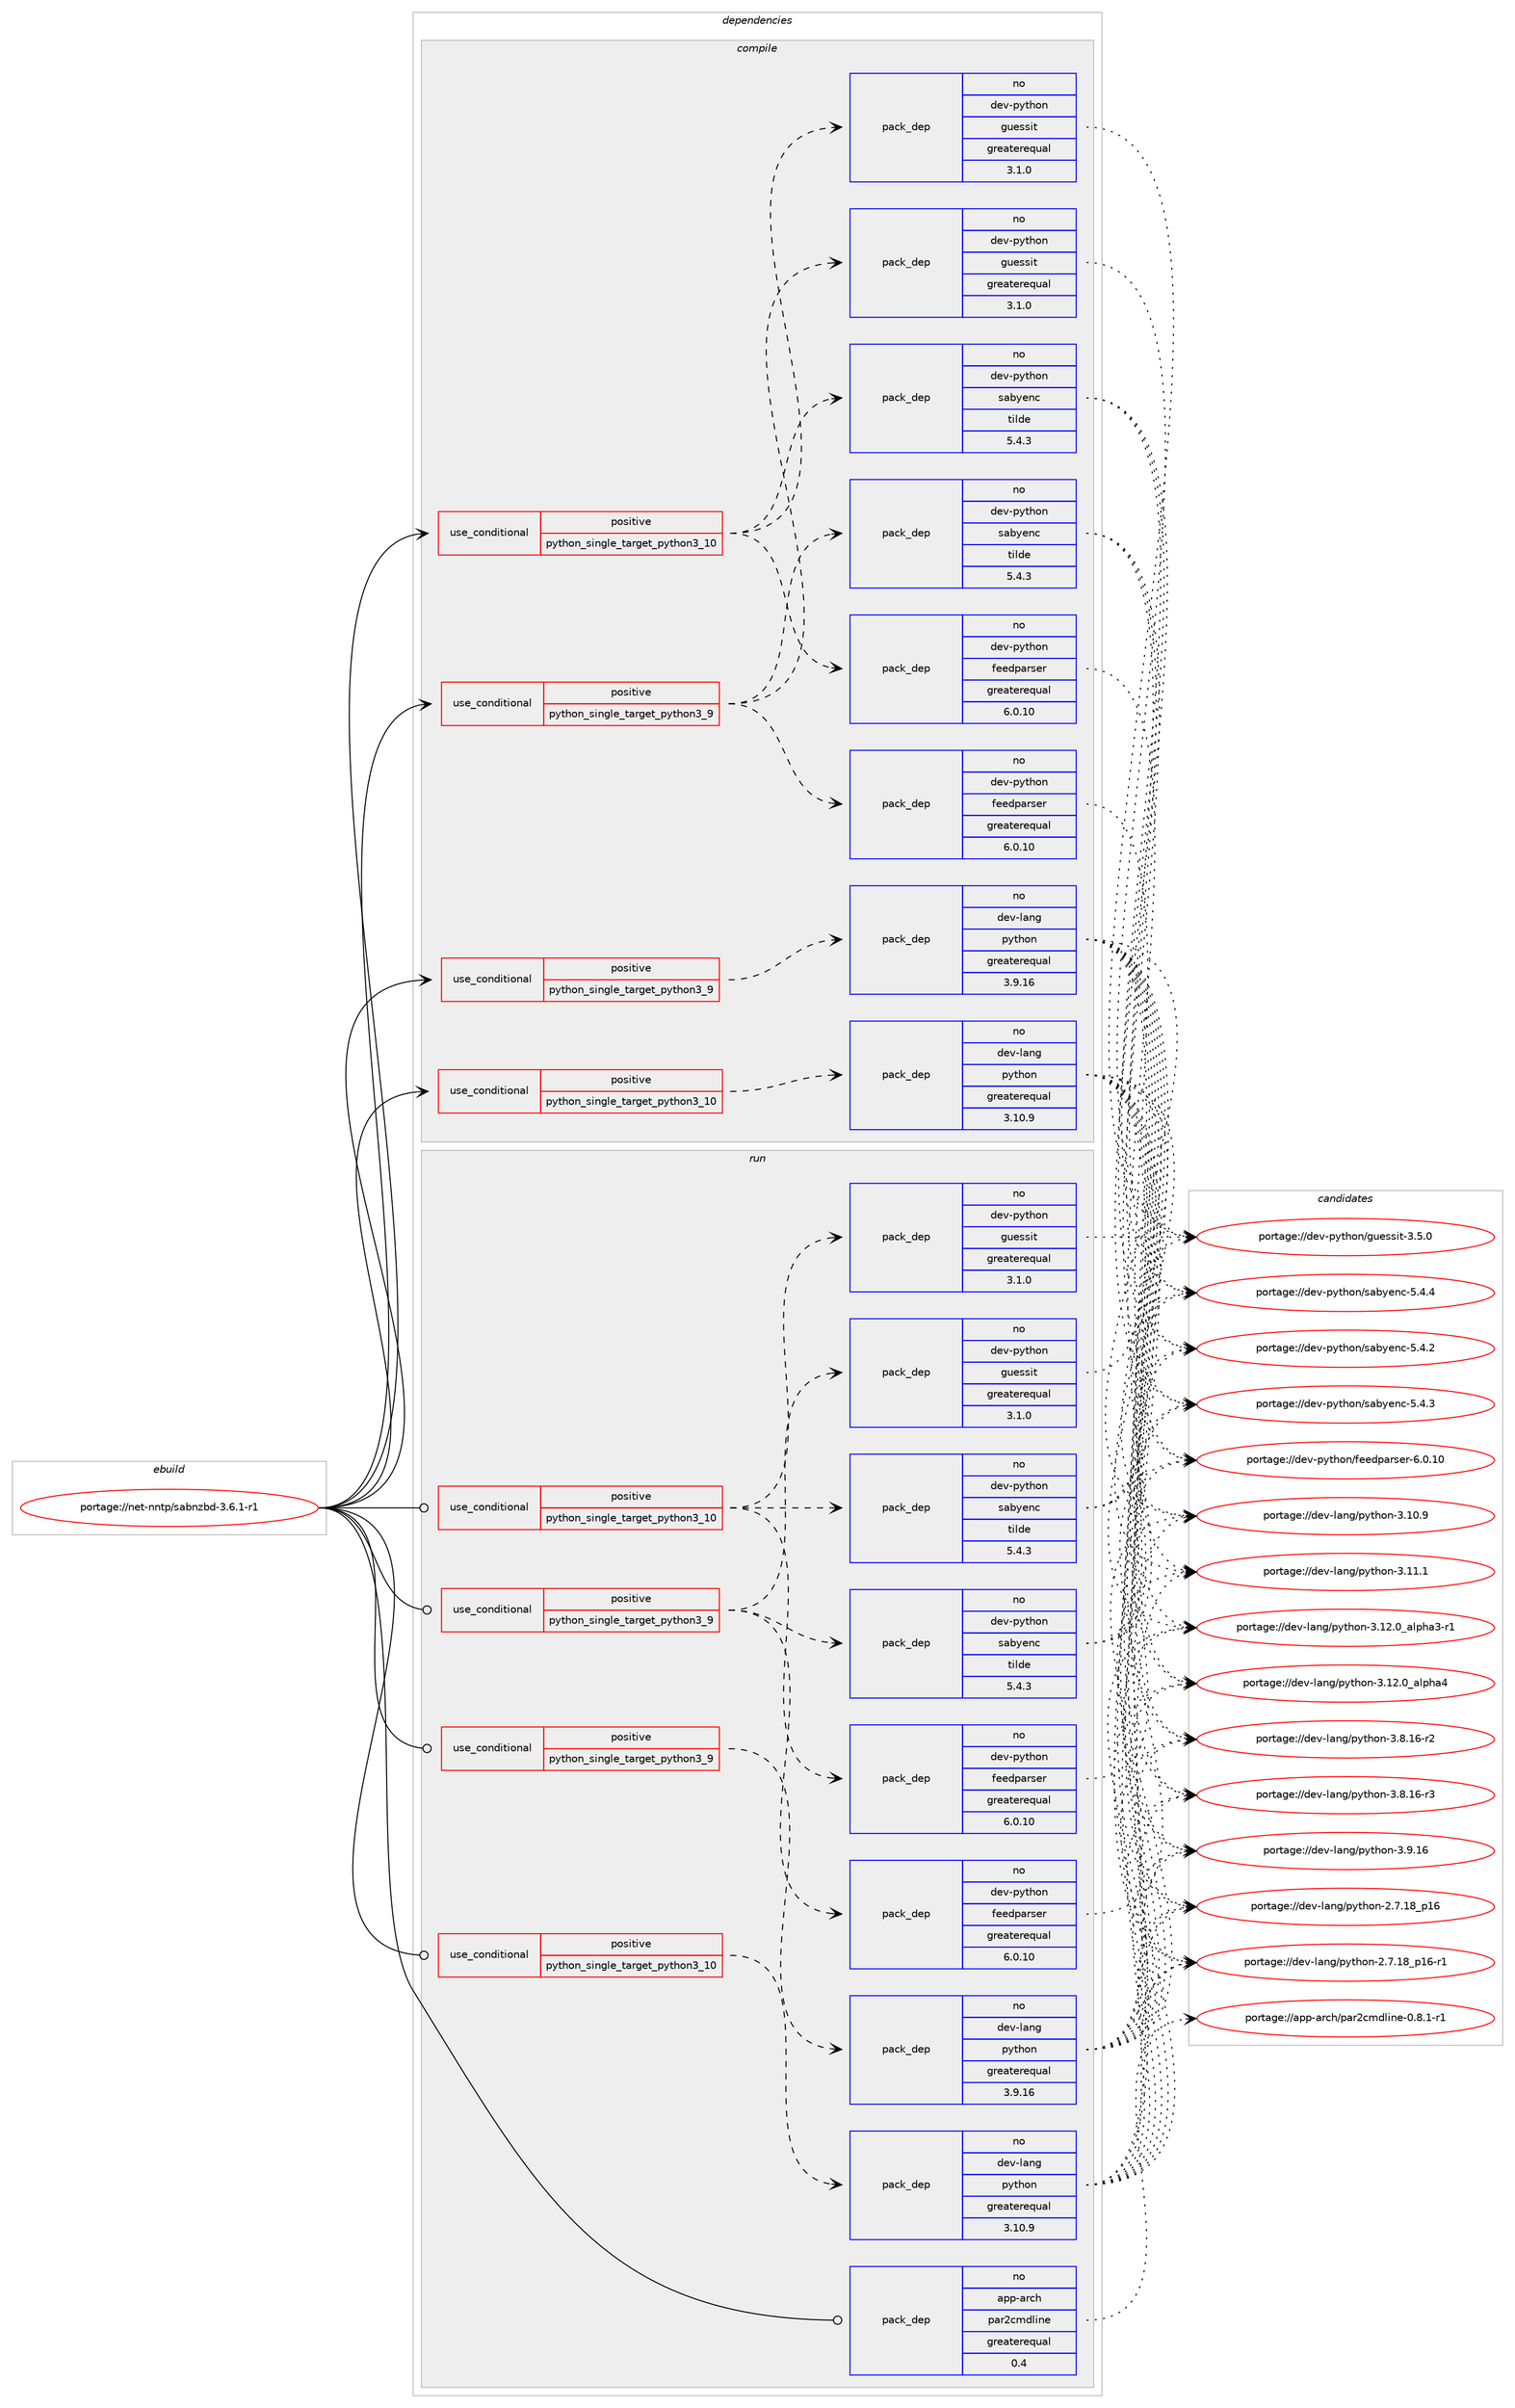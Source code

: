 digraph prolog {

# *************
# Graph options
# *************

newrank=true;
concentrate=true;
compound=true;
graph [rankdir=LR,fontname=Helvetica,fontsize=10,ranksep=1.5];#, ranksep=2.5, nodesep=0.2];
edge  [arrowhead=vee];
node  [fontname=Helvetica,fontsize=10];

# **********
# The ebuild
# **********

subgraph cluster_leftcol {
color=gray;
rank=same;
label=<<i>ebuild</i>>;
id [label="portage://net-nntp/sabnzbd-3.6.1-r1", color=red, width=4, href="../net-nntp/sabnzbd-3.6.1-r1.svg"];
}

# ****************
# The dependencies
# ****************

subgraph cluster_midcol {
color=gray;
label=<<i>dependencies</i>>;
subgraph cluster_compile {
fillcolor="#eeeeee";
style=filled;
label=<<i>compile</i>>;
subgraph cond70 {
dependency155 [label=<<TABLE BORDER="0" CELLBORDER="1" CELLSPACING="0" CELLPADDING="4"><TR><TD ROWSPAN="3" CELLPADDING="10">use_conditional</TD></TR><TR><TD>positive</TD></TR><TR><TD>python_single_target_python3_10</TD></TR></TABLE>>, shape=none, color=red];
subgraph pack84 {
dependency156 [label=<<TABLE BORDER="0" CELLBORDER="1" CELLSPACING="0" CELLPADDING="4" WIDTH="220"><TR><TD ROWSPAN="6" CELLPADDING="30">pack_dep</TD></TR><TR><TD WIDTH="110">no</TD></TR><TR><TD>dev-lang</TD></TR><TR><TD>python</TD></TR><TR><TD>greaterequal</TD></TR><TR><TD>3.10.9</TD></TR></TABLE>>, shape=none, color=blue];
}
dependency155:e -> dependency156:w [weight=20,style="dashed",arrowhead="vee"];
}
id:e -> dependency155:w [weight=20,style="solid",arrowhead="vee"];
subgraph cond71 {
dependency157 [label=<<TABLE BORDER="0" CELLBORDER="1" CELLSPACING="0" CELLPADDING="4"><TR><TD ROWSPAN="3" CELLPADDING="10">use_conditional</TD></TR><TR><TD>positive</TD></TR><TR><TD>python_single_target_python3_10</TD></TR></TABLE>>, shape=none, color=red];
# *** BEGIN UNKNOWN DEPENDENCY TYPE (TODO) ***
# dependency157 -> package_dependency(portage://net-nntp/sabnzbd-3.6.1-r1,install,no,dev-python,chardet,none,[,,],[],[use(enable(python_targets_python3_10),negative)])
# *** END UNKNOWN DEPENDENCY TYPE (TODO) ***

# *** BEGIN UNKNOWN DEPENDENCY TYPE (TODO) ***
# dependency157 -> package_dependency(portage://net-nntp/sabnzbd-3.6.1-r1,install,no,dev-python,cheetah3,none,[,,],[],[use(enable(python_targets_python3_10),negative)])
# *** END UNKNOWN DEPENDENCY TYPE (TODO) ***

# *** BEGIN UNKNOWN DEPENDENCY TYPE (TODO) ***
# dependency157 -> package_dependency(portage://net-nntp/sabnzbd-3.6.1-r1,install,no,dev-python,cherrypy,none,[,,],[],[use(enable(python_targets_python3_10),negative)])
# *** END UNKNOWN DEPENDENCY TYPE (TODO) ***

# *** BEGIN UNKNOWN DEPENDENCY TYPE (TODO) ***
# dependency157 -> package_dependency(portage://net-nntp/sabnzbd-3.6.1-r1,install,no,dev-python,configobj,none,[,,],[],[use(enable(python_targets_python3_10),negative)])
# *** END UNKNOWN DEPENDENCY TYPE (TODO) ***

# *** BEGIN UNKNOWN DEPENDENCY TYPE (TODO) ***
# dependency157 -> package_dependency(portage://net-nntp/sabnzbd-3.6.1-r1,install,no,dev-python,cryptography,none,[,,],[],[use(enable(python_targets_python3_10),negative)])
# *** END UNKNOWN DEPENDENCY TYPE (TODO) ***

subgraph pack85 {
dependency158 [label=<<TABLE BORDER="0" CELLBORDER="1" CELLSPACING="0" CELLPADDING="4" WIDTH="220"><TR><TD ROWSPAN="6" CELLPADDING="30">pack_dep</TD></TR><TR><TD WIDTH="110">no</TD></TR><TR><TD>dev-python</TD></TR><TR><TD>feedparser</TD></TR><TR><TD>greaterequal</TD></TR><TR><TD>6.0.10</TD></TR></TABLE>>, shape=none, color=blue];
}
dependency157:e -> dependency158:w [weight=20,style="dashed",arrowhead="vee"];
subgraph pack86 {
dependency159 [label=<<TABLE BORDER="0" CELLBORDER="1" CELLSPACING="0" CELLPADDING="4" WIDTH="220"><TR><TD ROWSPAN="6" CELLPADDING="30">pack_dep</TD></TR><TR><TD WIDTH="110">no</TD></TR><TR><TD>dev-python</TD></TR><TR><TD>guessit</TD></TR><TR><TD>greaterequal</TD></TR><TR><TD>3.1.0</TD></TR></TABLE>>, shape=none, color=blue];
}
dependency157:e -> dependency159:w [weight=20,style="dashed",arrowhead="vee"];
# *** BEGIN UNKNOWN DEPENDENCY TYPE (TODO) ***
# dependency157 -> package_dependency(portage://net-nntp/sabnzbd-3.6.1-r1,install,no,dev-python,notify2,none,[,,],[],[use(enable(python_targets_python3_10),negative)])
# *** END UNKNOWN DEPENDENCY TYPE (TODO) ***

# *** BEGIN UNKNOWN DEPENDENCY TYPE (TODO) ***
# dependency157 -> package_dependency(portage://net-nntp/sabnzbd-3.6.1-r1,install,no,dev-python,portend,none,[,,],[],[use(enable(python_targets_python3_10),negative)])
# *** END UNKNOWN DEPENDENCY TYPE (TODO) ***

# *** BEGIN UNKNOWN DEPENDENCY TYPE (TODO) ***
# dependency157 -> package_dependency(portage://net-nntp/sabnzbd-3.6.1-r1,install,no,dev-python,puremagic,none,[,,],[],[use(enable(python_targets_python3_10),negative)])
# *** END UNKNOWN DEPENDENCY TYPE (TODO) ***

subgraph pack87 {
dependency160 [label=<<TABLE BORDER="0" CELLBORDER="1" CELLSPACING="0" CELLPADDING="4" WIDTH="220"><TR><TD ROWSPAN="6" CELLPADDING="30">pack_dep</TD></TR><TR><TD WIDTH="110">no</TD></TR><TR><TD>dev-python</TD></TR><TR><TD>sabyenc</TD></TR><TR><TD>tilde</TD></TR><TR><TD>5.4.3</TD></TR></TABLE>>, shape=none, color=blue];
}
dependency157:e -> dependency160:w [weight=20,style="dashed",arrowhead="vee"];
}
id:e -> dependency157:w [weight=20,style="solid",arrowhead="vee"];
subgraph cond72 {
dependency161 [label=<<TABLE BORDER="0" CELLBORDER="1" CELLSPACING="0" CELLPADDING="4"><TR><TD ROWSPAN="3" CELLPADDING="10">use_conditional</TD></TR><TR><TD>positive</TD></TR><TR><TD>python_single_target_python3_9</TD></TR></TABLE>>, shape=none, color=red];
subgraph pack88 {
dependency162 [label=<<TABLE BORDER="0" CELLBORDER="1" CELLSPACING="0" CELLPADDING="4" WIDTH="220"><TR><TD ROWSPAN="6" CELLPADDING="30">pack_dep</TD></TR><TR><TD WIDTH="110">no</TD></TR><TR><TD>dev-lang</TD></TR><TR><TD>python</TD></TR><TR><TD>greaterequal</TD></TR><TR><TD>3.9.16</TD></TR></TABLE>>, shape=none, color=blue];
}
dependency161:e -> dependency162:w [weight=20,style="dashed",arrowhead="vee"];
}
id:e -> dependency161:w [weight=20,style="solid",arrowhead="vee"];
subgraph cond73 {
dependency163 [label=<<TABLE BORDER="0" CELLBORDER="1" CELLSPACING="0" CELLPADDING="4"><TR><TD ROWSPAN="3" CELLPADDING="10">use_conditional</TD></TR><TR><TD>positive</TD></TR><TR><TD>python_single_target_python3_9</TD></TR></TABLE>>, shape=none, color=red];
# *** BEGIN UNKNOWN DEPENDENCY TYPE (TODO) ***
# dependency163 -> package_dependency(portage://net-nntp/sabnzbd-3.6.1-r1,install,no,dev-python,chardet,none,[,,],[],[use(enable(python_targets_python3_9),negative)])
# *** END UNKNOWN DEPENDENCY TYPE (TODO) ***

# *** BEGIN UNKNOWN DEPENDENCY TYPE (TODO) ***
# dependency163 -> package_dependency(portage://net-nntp/sabnzbd-3.6.1-r1,install,no,dev-python,cheetah3,none,[,,],[],[use(enable(python_targets_python3_9),negative)])
# *** END UNKNOWN DEPENDENCY TYPE (TODO) ***

# *** BEGIN UNKNOWN DEPENDENCY TYPE (TODO) ***
# dependency163 -> package_dependency(portage://net-nntp/sabnzbd-3.6.1-r1,install,no,dev-python,cherrypy,none,[,,],[],[use(enable(python_targets_python3_9),negative)])
# *** END UNKNOWN DEPENDENCY TYPE (TODO) ***

# *** BEGIN UNKNOWN DEPENDENCY TYPE (TODO) ***
# dependency163 -> package_dependency(portage://net-nntp/sabnzbd-3.6.1-r1,install,no,dev-python,configobj,none,[,,],[],[use(enable(python_targets_python3_9),negative)])
# *** END UNKNOWN DEPENDENCY TYPE (TODO) ***

# *** BEGIN UNKNOWN DEPENDENCY TYPE (TODO) ***
# dependency163 -> package_dependency(portage://net-nntp/sabnzbd-3.6.1-r1,install,no,dev-python,cryptography,none,[,,],[],[use(enable(python_targets_python3_9),negative)])
# *** END UNKNOWN DEPENDENCY TYPE (TODO) ***

subgraph pack89 {
dependency164 [label=<<TABLE BORDER="0" CELLBORDER="1" CELLSPACING="0" CELLPADDING="4" WIDTH="220"><TR><TD ROWSPAN="6" CELLPADDING="30">pack_dep</TD></TR><TR><TD WIDTH="110">no</TD></TR><TR><TD>dev-python</TD></TR><TR><TD>feedparser</TD></TR><TR><TD>greaterequal</TD></TR><TR><TD>6.0.10</TD></TR></TABLE>>, shape=none, color=blue];
}
dependency163:e -> dependency164:w [weight=20,style="dashed",arrowhead="vee"];
subgraph pack90 {
dependency165 [label=<<TABLE BORDER="0" CELLBORDER="1" CELLSPACING="0" CELLPADDING="4" WIDTH="220"><TR><TD ROWSPAN="6" CELLPADDING="30">pack_dep</TD></TR><TR><TD WIDTH="110">no</TD></TR><TR><TD>dev-python</TD></TR><TR><TD>guessit</TD></TR><TR><TD>greaterequal</TD></TR><TR><TD>3.1.0</TD></TR></TABLE>>, shape=none, color=blue];
}
dependency163:e -> dependency165:w [weight=20,style="dashed",arrowhead="vee"];
# *** BEGIN UNKNOWN DEPENDENCY TYPE (TODO) ***
# dependency163 -> package_dependency(portage://net-nntp/sabnzbd-3.6.1-r1,install,no,dev-python,notify2,none,[,,],[],[use(enable(python_targets_python3_9),negative)])
# *** END UNKNOWN DEPENDENCY TYPE (TODO) ***

# *** BEGIN UNKNOWN DEPENDENCY TYPE (TODO) ***
# dependency163 -> package_dependency(portage://net-nntp/sabnzbd-3.6.1-r1,install,no,dev-python,portend,none,[,,],[],[use(enable(python_targets_python3_9),negative)])
# *** END UNKNOWN DEPENDENCY TYPE (TODO) ***

# *** BEGIN UNKNOWN DEPENDENCY TYPE (TODO) ***
# dependency163 -> package_dependency(portage://net-nntp/sabnzbd-3.6.1-r1,install,no,dev-python,puremagic,none,[,,],[],[use(enable(python_targets_python3_9),negative)])
# *** END UNKNOWN DEPENDENCY TYPE (TODO) ***

subgraph pack91 {
dependency166 [label=<<TABLE BORDER="0" CELLBORDER="1" CELLSPACING="0" CELLPADDING="4" WIDTH="220"><TR><TD ROWSPAN="6" CELLPADDING="30">pack_dep</TD></TR><TR><TD WIDTH="110">no</TD></TR><TR><TD>dev-python</TD></TR><TR><TD>sabyenc</TD></TR><TR><TD>tilde</TD></TR><TR><TD>5.4.3</TD></TR></TABLE>>, shape=none, color=blue];
}
dependency163:e -> dependency166:w [weight=20,style="dashed",arrowhead="vee"];
}
id:e -> dependency163:w [weight=20,style="solid",arrowhead="vee"];
# *** BEGIN UNKNOWN DEPENDENCY TYPE (TODO) ***
# id -> package_dependency(portage://net-nntp/sabnzbd-3.6.1-r1,install,no,acct-group,sabnzbd,none,[,,],[],[])
# *** END UNKNOWN DEPENDENCY TYPE (TODO) ***

# *** BEGIN UNKNOWN DEPENDENCY TYPE (TODO) ***
# id -> package_dependency(portage://net-nntp/sabnzbd-3.6.1-r1,install,no,acct-user,sabnzbd,none,[,,],[],[])
# *** END UNKNOWN DEPENDENCY TYPE (TODO) ***

}
subgraph cluster_compileandrun {
fillcolor="#eeeeee";
style=filled;
label=<<i>compile and run</i>>;
}
subgraph cluster_run {
fillcolor="#eeeeee";
style=filled;
label=<<i>run</i>>;
subgraph cond74 {
dependency167 [label=<<TABLE BORDER="0" CELLBORDER="1" CELLSPACING="0" CELLPADDING="4"><TR><TD ROWSPAN="3" CELLPADDING="10">use_conditional</TD></TR><TR><TD>positive</TD></TR><TR><TD>python_single_target_python3_10</TD></TR></TABLE>>, shape=none, color=red];
subgraph pack92 {
dependency168 [label=<<TABLE BORDER="0" CELLBORDER="1" CELLSPACING="0" CELLPADDING="4" WIDTH="220"><TR><TD ROWSPAN="6" CELLPADDING="30">pack_dep</TD></TR><TR><TD WIDTH="110">no</TD></TR><TR><TD>dev-lang</TD></TR><TR><TD>python</TD></TR><TR><TD>greaterequal</TD></TR><TR><TD>3.10.9</TD></TR></TABLE>>, shape=none, color=blue];
}
dependency167:e -> dependency168:w [weight=20,style="dashed",arrowhead="vee"];
}
id:e -> dependency167:w [weight=20,style="solid",arrowhead="odot"];
subgraph cond75 {
dependency169 [label=<<TABLE BORDER="0" CELLBORDER="1" CELLSPACING="0" CELLPADDING="4"><TR><TD ROWSPAN="3" CELLPADDING="10">use_conditional</TD></TR><TR><TD>positive</TD></TR><TR><TD>python_single_target_python3_10</TD></TR></TABLE>>, shape=none, color=red];
# *** BEGIN UNKNOWN DEPENDENCY TYPE (TODO) ***
# dependency169 -> package_dependency(portage://net-nntp/sabnzbd-3.6.1-r1,run,no,dev-python,chardet,none,[,,],[],[use(enable(python_targets_python3_10),negative)])
# *** END UNKNOWN DEPENDENCY TYPE (TODO) ***

# *** BEGIN UNKNOWN DEPENDENCY TYPE (TODO) ***
# dependency169 -> package_dependency(portage://net-nntp/sabnzbd-3.6.1-r1,run,no,dev-python,cheetah3,none,[,,],[],[use(enable(python_targets_python3_10),negative)])
# *** END UNKNOWN DEPENDENCY TYPE (TODO) ***

# *** BEGIN UNKNOWN DEPENDENCY TYPE (TODO) ***
# dependency169 -> package_dependency(portage://net-nntp/sabnzbd-3.6.1-r1,run,no,dev-python,cherrypy,none,[,,],[],[use(enable(python_targets_python3_10),negative)])
# *** END UNKNOWN DEPENDENCY TYPE (TODO) ***

# *** BEGIN UNKNOWN DEPENDENCY TYPE (TODO) ***
# dependency169 -> package_dependency(portage://net-nntp/sabnzbd-3.6.1-r1,run,no,dev-python,configobj,none,[,,],[],[use(enable(python_targets_python3_10),negative)])
# *** END UNKNOWN DEPENDENCY TYPE (TODO) ***

# *** BEGIN UNKNOWN DEPENDENCY TYPE (TODO) ***
# dependency169 -> package_dependency(portage://net-nntp/sabnzbd-3.6.1-r1,run,no,dev-python,cryptography,none,[,,],[],[use(enable(python_targets_python3_10),negative)])
# *** END UNKNOWN DEPENDENCY TYPE (TODO) ***

subgraph pack93 {
dependency170 [label=<<TABLE BORDER="0" CELLBORDER="1" CELLSPACING="0" CELLPADDING="4" WIDTH="220"><TR><TD ROWSPAN="6" CELLPADDING="30">pack_dep</TD></TR><TR><TD WIDTH="110">no</TD></TR><TR><TD>dev-python</TD></TR><TR><TD>feedparser</TD></TR><TR><TD>greaterequal</TD></TR><TR><TD>6.0.10</TD></TR></TABLE>>, shape=none, color=blue];
}
dependency169:e -> dependency170:w [weight=20,style="dashed",arrowhead="vee"];
subgraph pack94 {
dependency171 [label=<<TABLE BORDER="0" CELLBORDER="1" CELLSPACING="0" CELLPADDING="4" WIDTH="220"><TR><TD ROWSPAN="6" CELLPADDING="30">pack_dep</TD></TR><TR><TD WIDTH="110">no</TD></TR><TR><TD>dev-python</TD></TR><TR><TD>guessit</TD></TR><TR><TD>greaterequal</TD></TR><TR><TD>3.1.0</TD></TR></TABLE>>, shape=none, color=blue];
}
dependency169:e -> dependency171:w [weight=20,style="dashed",arrowhead="vee"];
# *** BEGIN UNKNOWN DEPENDENCY TYPE (TODO) ***
# dependency169 -> package_dependency(portage://net-nntp/sabnzbd-3.6.1-r1,run,no,dev-python,notify2,none,[,,],[],[use(enable(python_targets_python3_10),negative)])
# *** END UNKNOWN DEPENDENCY TYPE (TODO) ***

# *** BEGIN UNKNOWN DEPENDENCY TYPE (TODO) ***
# dependency169 -> package_dependency(portage://net-nntp/sabnzbd-3.6.1-r1,run,no,dev-python,portend,none,[,,],[],[use(enable(python_targets_python3_10),negative)])
# *** END UNKNOWN DEPENDENCY TYPE (TODO) ***

# *** BEGIN UNKNOWN DEPENDENCY TYPE (TODO) ***
# dependency169 -> package_dependency(portage://net-nntp/sabnzbd-3.6.1-r1,run,no,dev-python,puremagic,none,[,,],[],[use(enable(python_targets_python3_10),negative)])
# *** END UNKNOWN DEPENDENCY TYPE (TODO) ***

subgraph pack95 {
dependency172 [label=<<TABLE BORDER="0" CELLBORDER="1" CELLSPACING="0" CELLPADDING="4" WIDTH="220"><TR><TD ROWSPAN="6" CELLPADDING="30">pack_dep</TD></TR><TR><TD WIDTH="110">no</TD></TR><TR><TD>dev-python</TD></TR><TR><TD>sabyenc</TD></TR><TR><TD>tilde</TD></TR><TR><TD>5.4.3</TD></TR></TABLE>>, shape=none, color=blue];
}
dependency169:e -> dependency172:w [weight=20,style="dashed",arrowhead="vee"];
}
id:e -> dependency169:w [weight=20,style="solid",arrowhead="odot"];
subgraph cond76 {
dependency173 [label=<<TABLE BORDER="0" CELLBORDER="1" CELLSPACING="0" CELLPADDING="4"><TR><TD ROWSPAN="3" CELLPADDING="10">use_conditional</TD></TR><TR><TD>positive</TD></TR><TR><TD>python_single_target_python3_9</TD></TR></TABLE>>, shape=none, color=red];
subgraph pack96 {
dependency174 [label=<<TABLE BORDER="0" CELLBORDER="1" CELLSPACING="0" CELLPADDING="4" WIDTH="220"><TR><TD ROWSPAN="6" CELLPADDING="30">pack_dep</TD></TR><TR><TD WIDTH="110">no</TD></TR><TR><TD>dev-lang</TD></TR><TR><TD>python</TD></TR><TR><TD>greaterequal</TD></TR><TR><TD>3.9.16</TD></TR></TABLE>>, shape=none, color=blue];
}
dependency173:e -> dependency174:w [weight=20,style="dashed",arrowhead="vee"];
}
id:e -> dependency173:w [weight=20,style="solid",arrowhead="odot"];
subgraph cond77 {
dependency175 [label=<<TABLE BORDER="0" CELLBORDER="1" CELLSPACING="0" CELLPADDING="4"><TR><TD ROWSPAN="3" CELLPADDING="10">use_conditional</TD></TR><TR><TD>positive</TD></TR><TR><TD>python_single_target_python3_9</TD></TR></TABLE>>, shape=none, color=red];
# *** BEGIN UNKNOWN DEPENDENCY TYPE (TODO) ***
# dependency175 -> package_dependency(portage://net-nntp/sabnzbd-3.6.1-r1,run,no,dev-python,chardet,none,[,,],[],[use(enable(python_targets_python3_9),negative)])
# *** END UNKNOWN DEPENDENCY TYPE (TODO) ***

# *** BEGIN UNKNOWN DEPENDENCY TYPE (TODO) ***
# dependency175 -> package_dependency(portage://net-nntp/sabnzbd-3.6.1-r1,run,no,dev-python,cheetah3,none,[,,],[],[use(enable(python_targets_python3_9),negative)])
# *** END UNKNOWN DEPENDENCY TYPE (TODO) ***

# *** BEGIN UNKNOWN DEPENDENCY TYPE (TODO) ***
# dependency175 -> package_dependency(portage://net-nntp/sabnzbd-3.6.1-r1,run,no,dev-python,cherrypy,none,[,,],[],[use(enable(python_targets_python3_9),negative)])
# *** END UNKNOWN DEPENDENCY TYPE (TODO) ***

# *** BEGIN UNKNOWN DEPENDENCY TYPE (TODO) ***
# dependency175 -> package_dependency(portage://net-nntp/sabnzbd-3.6.1-r1,run,no,dev-python,configobj,none,[,,],[],[use(enable(python_targets_python3_9),negative)])
# *** END UNKNOWN DEPENDENCY TYPE (TODO) ***

# *** BEGIN UNKNOWN DEPENDENCY TYPE (TODO) ***
# dependency175 -> package_dependency(portage://net-nntp/sabnzbd-3.6.1-r1,run,no,dev-python,cryptography,none,[,,],[],[use(enable(python_targets_python3_9),negative)])
# *** END UNKNOWN DEPENDENCY TYPE (TODO) ***

subgraph pack97 {
dependency176 [label=<<TABLE BORDER="0" CELLBORDER="1" CELLSPACING="0" CELLPADDING="4" WIDTH="220"><TR><TD ROWSPAN="6" CELLPADDING="30">pack_dep</TD></TR><TR><TD WIDTH="110">no</TD></TR><TR><TD>dev-python</TD></TR><TR><TD>feedparser</TD></TR><TR><TD>greaterequal</TD></TR><TR><TD>6.0.10</TD></TR></TABLE>>, shape=none, color=blue];
}
dependency175:e -> dependency176:w [weight=20,style="dashed",arrowhead="vee"];
subgraph pack98 {
dependency177 [label=<<TABLE BORDER="0" CELLBORDER="1" CELLSPACING="0" CELLPADDING="4" WIDTH="220"><TR><TD ROWSPAN="6" CELLPADDING="30">pack_dep</TD></TR><TR><TD WIDTH="110">no</TD></TR><TR><TD>dev-python</TD></TR><TR><TD>guessit</TD></TR><TR><TD>greaterequal</TD></TR><TR><TD>3.1.0</TD></TR></TABLE>>, shape=none, color=blue];
}
dependency175:e -> dependency177:w [weight=20,style="dashed",arrowhead="vee"];
# *** BEGIN UNKNOWN DEPENDENCY TYPE (TODO) ***
# dependency175 -> package_dependency(portage://net-nntp/sabnzbd-3.6.1-r1,run,no,dev-python,notify2,none,[,,],[],[use(enable(python_targets_python3_9),negative)])
# *** END UNKNOWN DEPENDENCY TYPE (TODO) ***

# *** BEGIN UNKNOWN DEPENDENCY TYPE (TODO) ***
# dependency175 -> package_dependency(portage://net-nntp/sabnzbd-3.6.1-r1,run,no,dev-python,portend,none,[,,],[],[use(enable(python_targets_python3_9),negative)])
# *** END UNKNOWN DEPENDENCY TYPE (TODO) ***

# *** BEGIN UNKNOWN DEPENDENCY TYPE (TODO) ***
# dependency175 -> package_dependency(portage://net-nntp/sabnzbd-3.6.1-r1,run,no,dev-python,puremagic,none,[,,],[],[use(enable(python_targets_python3_9),negative)])
# *** END UNKNOWN DEPENDENCY TYPE (TODO) ***

subgraph pack99 {
dependency178 [label=<<TABLE BORDER="0" CELLBORDER="1" CELLSPACING="0" CELLPADDING="4" WIDTH="220"><TR><TD ROWSPAN="6" CELLPADDING="30">pack_dep</TD></TR><TR><TD WIDTH="110">no</TD></TR><TR><TD>dev-python</TD></TR><TR><TD>sabyenc</TD></TR><TR><TD>tilde</TD></TR><TR><TD>5.4.3</TD></TR></TABLE>>, shape=none, color=blue];
}
dependency175:e -> dependency178:w [weight=20,style="dashed",arrowhead="vee"];
}
id:e -> dependency175:w [weight=20,style="solid",arrowhead="odot"];
# *** BEGIN UNKNOWN DEPENDENCY TYPE (TODO) ***
# id -> package_dependency(portage://net-nntp/sabnzbd-3.6.1-r1,run,no,acct-group,sabnzbd,none,[,,],[],[])
# *** END UNKNOWN DEPENDENCY TYPE (TODO) ***

# *** BEGIN UNKNOWN DEPENDENCY TYPE (TODO) ***
# id -> package_dependency(portage://net-nntp/sabnzbd-3.6.1-r1,run,no,acct-user,sabnzbd,none,[,,],[],[])
# *** END UNKNOWN DEPENDENCY TYPE (TODO) ***

subgraph pack100 {
dependency179 [label=<<TABLE BORDER="0" CELLBORDER="1" CELLSPACING="0" CELLPADDING="4" WIDTH="220"><TR><TD ROWSPAN="6" CELLPADDING="30">pack_dep</TD></TR><TR><TD WIDTH="110">no</TD></TR><TR><TD>app-arch</TD></TR><TR><TD>par2cmdline</TD></TR><TR><TD>greaterequal</TD></TR><TR><TD>0.4</TD></TR></TABLE>>, shape=none, color=blue];
}
id:e -> dependency179:w [weight=20,style="solid",arrowhead="odot"];
# *** BEGIN UNKNOWN DEPENDENCY TYPE (TODO) ***
# id -> package_dependency(portage://net-nntp/sabnzbd-3.6.1-r1,run,no,net-misc,wget,none,[,,],[],[])
# *** END UNKNOWN DEPENDENCY TYPE (TODO) ***

}
}

# **************
# The candidates
# **************

subgraph cluster_choices {
rank=same;
color=gray;
label=<<i>candidates</i>>;

subgraph choice84 {
color=black;
nodesep=1;
choice10010111845108971101034711212111610411111045504655464956951124954 [label="portage://dev-lang/python-2.7.18_p16", color=red, width=4,href="../dev-lang/python-2.7.18_p16.svg"];
choice100101118451089711010347112121116104111110455046554649569511249544511449 [label="portage://dev-lang/python-2.7.18_p16-r1", color=red, width=4,href="../dev-lang/python-2.7.18_p16-r1.svg"];
choice10010111845108971101034711212111610411111045514649484657 [label="portage://dev-lang/python-3.10.9", color=red, width=4,href="../dev-lang/python-3.10.9.svg"];
choice10010111845108971101034711212111610411111045514649494649 [label="portage://dev-lang/python-3.11.1", color=red, width=4,href="../dev-lang/python-3.11.1.svg"];
choice10010111845108971101034711212111610411111045514649504648959710811210497514511449 [label="portage://dev-lang/python-3.12.0_alpha3-r1", color=red, width=4,href="../dev-lang/python-3.12.0_alpha3-r1.svg"];
choice1001011184510897110103471121211161041111104551464950464895971081121049752 [label="portage://dev-lang/python-3.12.0_alpha4", color=red, width=4,href="../dev-lang/python-3.12.0_alpha4.svg"];
choice100101118451089711010347112121116104111110455146564649544511450 [label="portage://dev-lang/python-3.8.16-r2", color=red, width=4,href="../dev-lang/python-3.8.16-r2.svg"];
choice100101118451089711010347112121116104111110455146564649544511451 [label="portage://dev-lang/python-3.8.16-r3", color=red, width=4,href="../dev-lang/python-3.8.16-r3.svg"];
choice10010111845108971101034711212111610411111045514657464954 [label="portage://dev-lang/python-3.9.16", color=red, width=4,href="../dev-lang/python-3.9.16.svg"];
dependency156:e -> choice10010111845108971101034711212111610411111045504655464956951124954:w [style=dotted,weight="100"];
dependency156:e -> choice100101118451089711010347112121116104111110455046554649569511249544511449:w [style=dotted,weight="100"];
dependency156:e -> choice10010111845108971101034711212111610411111045514649484657:w [style=dotted,weight="100"];
dependency156:e -> choice10010111845108971101034711212111610411111045514649494649:w [style=dotted,weight="100"];
dependency156:e -> choice10010111845108971101034711212111610411111045514649504648959710811210497514511449:w [style=dotted,weight="100"];
dependency156:e -> choice1001011184510897110103471121211161041111104551464950464895971081121049752:w [style=dotted,weight="100"];
dependency156:e -> choice100101118451089711010347112121116104111110455146564649544511450:w [style=dotted,weight="100"];
dependency156:e -> choice100101118451089711010347112121116104111110455146564649544511451:w [style=dotted,weight="100"];
dependency156:e -> choice10010111845108971101034711212111610411111045514657464954:w [style=dotted,weight="100"];
}
subgraph choice85 {
color=black;
nodesep=1;
choice10010111845112121116104111110471021011011001129711411510111445544648464948 [label="portage://dev-python/feedparser-6.0.10", color=red, width=4,href="../dev-python/feedparser-6.0.10.svg"];
dependency158:e -> choice10010111845112121116104111110471021011011001129711411510111445544648464948:w [style=dotted,weight="100"];
}
subgraph choice86 {
color=black;
nodesep=1;
choice1001011184511212111610411111047103117101115115105116455146534648 [label="portage://dev-python/guessit-3.5.0", color=red, width=4,href="../dev-python/guessit-3.5.0.svg"];
dependency159:e -> choice1001011184511212111610411111047103117101115115105116455146534648:w [style=dotted,weight="100"];
}
subgraph choice87 {
color=black;
nodesep=1;
choice1001011184511212111610411111047115979812110111099455346524650 [label="portage://dev-python/sabyenc-5.4.2", color=red, width=4,href="../dev-python/sabyenc-5.4.2.svg"];
choice1001011184511212111610411111047115979812110111099455346524651 [label="portage://dev-python/sabyenc-5.4.3", color=red, width=4,href="../dev-python/sabyenc-5.4.3.svg"];
choice1001011184511212111610411111047115979812110111099455346524652 [label="portage://dev-python/sabyenc-5.4.4", color=red, width=4,href="../dev-python/sabyenc-5.4.4.svg"];
dependency160:e -> choice1001011184511212111610411111047115979812110111099455346524650:w [style=dotted,weight="100"];
dependency160:e -> choice1001011184511212111610411111047115979812110111099455346524651:w [style=dotted,weight="100"];
dependency160:e -> choice1001011184511212111610411111047115979812110111099455346524652:w [style=dotted,weight="100"];
}
subgraph choice88 {
color=black;
nodesep=1;
choice10010111845108971101034711212111610411111045504655464956951124954 [label="portage://dev-lang/python-2.7.18_p16", color=red, width=4,href="../dev-lang/python-2.7.18_p16.svg"];
choice100101118451089711010347112121116104111110455046554649569511249544511449 [label="portage://dev-lang/python-2.7.18_p16-r1", color=red, width=4,href="../dev-lang/python-2.7.18_p16-r1.svg"];
choice10010111845108971101034711212111610411111045514649484657 [label="portage://dev-lang/python-3.10.9", color=red, width=4,href="../dev-lang/python-3.10.9.svg"];
choice10010111845108971101034711212111610411111045514649494649 [label="portage://dev-lang/python-3.11.1", color=red, width=4,href="../dev-lang/python-3.11.1.svg"];
choice10010111845108971101034711212111610411111045514649504648959710811210497514511449 [label="portage://dev-lang/python-3.12.0_alpha3-r1", color=red, width=4,href="../dev-lang/python-3.12.0_alpha3-r1.svg"];
choice1001011184510897110103471121211161041111104551464950464895971081121049752 [label="portage://dev-lang/python-3.12.0_alpha4", color=red, width=4,href="../dev-lang/python-3.12.0_alpha4.svg"];
choice100101118451089711010347112121116104111110455146564649544511450 [label="portage://dev-lang/python-3.8.16-r2", color=red, width=4,href="../dev-lang/python-3.8.16-r2.svg"];
choice100101118451089711010347112121116104111110455146564649544511451 [label="portage://dev-lang/python-3.8.16-r3", color=red, width=4,href="../dev-lang/python-3.8.16-r3.svg"];
choice10010111845108971101034711212111610411111045514657464954 [label="portage://dev-lang/python-3.9.16", color=red, width=4,href="../dev-lang/python-3.9.16.svg"];
dependency162:e -> choice10010111845108971101034711212111610411111045504655464956951124954:w [style=dotted,weight="100"];
dependency162:e -> choice100101118451089711010347112121116104111110455046554649569511249544511449:w [style=dotted,weight="100"];
dependency162:e -> choice10010111845108971101034711212111610411111045514649484657:w [style=dotted,weight="100"];
dependency162:e -> choice10010111845108971101034711212111610411111045514649494649:w [style=dotted,weight="100"];
dependency162:e -> choice10010111845108971101034711212111610411111045514649504648959710811210497514511449:w [style=dotted,weight="100"];
dependency162:e -> choice1001011184510897110103471121211161041111104551464950464895971081121049752:w [style=dotted,weight="100"];
dependency162:e -> choice100101118451089711010347112121116104111110455146564649544511450:w [style=dotted,weight="100"];
dependency162:e -> choice100101118451089711010347112121116104111110455146564649544511451:w [style=dotted,weight="100"];
dependency162:e -> choice10010111845108971101034711212111610411111045514657464954:w [style=dotted,weight="100"];
}
subgraph choice89 {
color=black;
nodesep=1;
choice10010111845112121116104111110471021011011001129711411510111445544648464948 [label="portage://dev-python/feedparser-6.0.10", color=red, width=4,href="../dev-python/feedparser-6.0.10.svg"];
dependency164:e -> choice10010111845112121116104111110471021011011001129711411510111445544648464948:w [style=dotted,weight="100"];
}
subgraph choice90 {
color=black;
nodesep=1;
choice1001011184511212111610411111047103117101115115105116455146534648 [label="portage://dev-python/guessit-3.5.0", color=red, width=4,href="../dev-python/guessit-3.5.0.svg"];
dependency165:e -> choice1001011184511212111610411111047103117101115115105116455146534648:w [style=dotted,weight="100"];
}
subgraph choice91 {
color=black;
nodesep=1;
choice1001011184511212111610411111047115979812110111099455346524650 [label="portage://dev-python/sabyenc-5.4.2", color=red, width=4,href="../dev-python/sabyenc-5.4.2.svg"];
choice1001011184511212111610411111047115979812110111099455346524651 [label="portage://dev-python/sabyenc-5.4.3", color=red, width=4,href="../dev-python/sabyenc-5.4.3.svg"];
choice1001011184511212111610411111047115979812110111099455346524652 [label="portage://dev-python/sabyenc-5.4.4", color=red, width=4,href="../dev-python/sabyenc-5.4.4.svg"];
dependency166:e -> choice1001011184511212111610411111047115979812110111099455346524650:w [style=dotted,weight="100"];
dependency166:e -> choice1001011184511212111610411111047115979812110111099455346524651:w [style=dotted,weight="100"];
dependency166:e -> choice1001011184511212111610411111047115979812110111099455346524652:w [style=dotted,weight="100"];
}
subgraph choice92 {
color=black;
nodesep=1;
choice10010111845108971101034711212111610411111045504655464956951124954 [label="portage://dev-lang/python-2.7.18_p16", color=red, width=4,href="../dev-lang/python-2.7.18_p16.svg"];
choice100101118451089711010347112121116104111110455046554649569511249544511449 [label="portage://dev-lang/python-2.7.18_p16-r1", color=red, width=4,href="../dev-lang/python-2.7.18_p16-r1.svg"];
choice10010111845108971101034711212111610411111045514649484657 [label="portage://dev-lang/python-3.10.9", color=red, width=4,href="../dev-lang/python-3.10.9.svg"];
choice10010111845108971101034711212111610411111045514649494649 [label="portage://dev-lang/python-3.11.1", color=red, width=4,href="../dev-lang/python-3.11.1.svg"];
choice10010111845108971101034711212111610411111045514649504648959710811210497514511449 [label="portage://dev-lang/python-3.12.0_alpha3-r1", color=red, width=4,href="../dev-lang/python-3.12.0_alpha3-r1.svg"];
choice1001011184510897110103471121211161041111104551464950464895971081121049752 [label="portage://dev-lang/python-3.12.0_alpha4", color=red, width=4,href="../dev-lang/python-3.12.0_alpha4.svg"];
choice100101118451089711010347112121116104111110455146564649544511450 [label="portage://dev-lang/python-3.8.16-r2", color=red, width=4,href="../dev-lang/python-3.8.16-r2.svg"];
choice100101118451089711010347112121116104111110455146564649544511451 [label="portage://dev-lang/python-3.8.16-r3", color=red, width=4,href="../dev-lang/python-3.8.16-r3.svg"];
choice10010111845108971101034711212111610411111045514657464954 [label="portage://dev-lang/python-3.9.16", color=red, width=4,href="../dev-lang/python-3.9.16.svg"];
dependency168:e -> choice10010111845108971101034711212111610411111045504655464956951124954:w [style=dotted,weight="100"];
dependency168:e -> choice100101118451089711010347112121116104111110455046554649569511249544511449:w [style=dotted,weight="100"];
dependency168:e -> choice10010111845108971101034711212111610411111045514649484657:w [style=dotted,weight="100"];
dependency168:e -> choice10010111845108971101034711212111610411111045514649494649:w [style=dotted,weight="100"];
dependency168:e -> choice10010111845108971101034711212111610411111045514649504648959710811210497514511449:w [style=dotted,weight="100"];
dependency168:e -> choice1001011184510897110103471121211161041111104551464950464895971081121049752:w [style=dotted,weight="100"];
dependency168:e -> choice100101118451089711010347112121116104111110455146564649544511450:w [style=dotted,weight="100"];
dependency168:e -> choice100101118451089711010347112121116104111110455146564649544511451:w [style=dotted,weight="100"];
dependency168:e -> choice10010111845108971101034711212111610411111045514657464954:w [style=dotted,weight="100"];
}
subgraph choice93 {
color=black;
nodesep=1;
choice10010111845112121116104111110471021011011001129711411510111445544648464948 [label="portage://dev-python/feedparser-6.0.10", color=red, width=4,href="../dev-python/feedparser-6.0.10.svg"];
dependency170:e -> choice10010111845112121116104111110471021011011001129711411510111445544648464948:w [style=dotted,weight="100"];
}
subgraph choice94 {
color=black;
nodesep=1;
choice1001011184511212111610411111047103117101115115105116455146534648 [label="portage://dev-python/guessit-3.5.0", color=red, width=4,href="../dev-python/guessit-3.5.0.svg"];
dependency171:e -> choice1001011184511212111610411111047103117101115115105116455146534648:w [style=dotted,weight="100"];
}
subgraph choice95 {
color=black;
nodesep=1;
choice1001011184511212111610411111047115979812110111099455346524650 [label="portage://dev-python/sabyenc-5.4.2", color=red, width=4,href="../dev-python/sabyenc-5.4.2.svg"];
choice1001011184511212111610411111047115979812110111099455346524651 [label="portage://dev-python/sabyenc-5.4.3", color=red, width=4,href="../dev-python/sabyenc-5.4.3.svg"];
choice1001011184511212111610411111047115979812110111099455346524652 [label="portage://dev-python/sabyenc-5.4.4", color=red, width=4,href="../dev-python/sabyenc-5.4.4.svg"];
dependency172:e -> choice1001011184511212111610411111047115979812110111099455346524650:w [style=dotted,weight="100"];
dependency172:e -> choice1001011184511212111610411111047115979812110111099455346524651:w [style=dotted,weight="100"];
dependency172:e -> choice1001011184511212111610411111047115979812110111099455346524652:w [style=dotted,weight="100"];
}
subgraph choice96 {
color=black;
nodesep=1;
choice10010111845108971101034711212111610411111045504655464956951124954 [label="portage://dev-lang/python-2.7.18_p16", color=red, width=4,href="../dev-lang/python-2.7.18_p16.svg"];
choice100101118451089711010347112121116104111110455046554649569511249544511449 [label="portage://dev-lang/python-2.7.18_p16-r1", color=red, width=4,href="../dev-lang/python-2.7.18_p16-r1.svg"];
choice10010111845108971101034711212111610411111045514649484657 [label="portage://dev-lang/python-3.10.9", color=red, width=4,href="../dev-lang/python-3.10.9.svg"];
choice10010111845108971101034711212111610411111045514649494649 [label="portage://dev-lang/python-3.11.1", color=red, width=4,href="../dev-lang/python-3.11.1.svg"];
choice10010111845108971101034711212111610411111045514649504648959710811210497514511449 [label="portage://dev-lang/python-3.12.0_alpha3-r1", color=red, width=4,href="../dev-lang/python-3.12.0_alpha3-r1.svg"];
choice1001011184510897110103471121211161041111104551464950464895971081121049752 [label="portage://dev-lang/python-3.12.0_alpha4", color=red, width=4,href="../dev-lang/python-3.12.0_alpha4.svg"];
choice100101118451089711010347112121116104111110455146564649544511450 [label="portage://dev-lang/python-3.8.16-r2", color=red, width=4,href="../dev-lang/python-3.8.16-r2.svg"];
choice100101118451089711010347112121116104111110455146564649544511451 [label="portage://dev-lang/python-3.8.16-r3", color=red, width=4,href="../dev-lang/python-3.8.16-r3.svg"];
choice10010111845108971101034711212111610411111045514657464954 [label="portage://dev-lang/python-3.9.16", color=red, width=4,href="../dev-lang/python-3.9.16.svg"];
dependency174:e -> choice10010111845108971101034711212111610411111045504655464956951124954:w [style=dotted,weight="100"];
dependency174:e -> choice100101118451089711010347112121116104111110455046554649569511249544511449:w [style=dotted,weight="100"];
dependency174:e -> choice10010111845108971101034711212111610411111045514649484657:w [style=dotted,weight="100"];
dependency174:e -> choice10010111845108971101034711212111610411111045514649494649:w [style=dotted,weight="100"];
dependency174:e -> choice10010111845108971101034711212111610411111045514649504648959710811210497514511449:w [style=dotted,weight="100"];
dependency174:e -> choice1001011184510897110103471121211161041111104551464950464895971081121049752:w [style=dotted,weight="100"];
dependency174:e -> choice100101118451089711010347112121116104111110455146564649544511450:w [style=dotted,weight="100"];
dependency174:e -> choice100101118451089711010347112121116104111110455146564649544511451:w [style=dotted,weight="100"];
dependency174:e -> choice10010111845108971101034711212111610411111045514657464954:w [style=dotted,weight="100"];
}
subgraph choice97 {
color=black;
nodesep=1;
choice10010111845112121116104111110471021011011001129711411510111445544648464948 [label="portage://dev-python/feedparser-6.0.10", color=red, width=4,href="../dev-python/feedparser-6.0.10.svg"];
dependency176:e -> choice10010111845112121116104111110471021011011001129711411510111445544648464948:w [style=dotted,weight="100"];
}
subgraph choice98 {
color=black;
nodesep=1;
choice1001011184511212111610411111047103117101115115105116455146534648 [label="portage://dev-python/guessit-3.5.0", color=red, width=4,href="../dev-python/guessit-3.5.0.svg"];
dependency177:e -> choice1001011184511212111610411111047103117101115115105116455146534648:w [style=dotted,weight="100"];
}
subgraph choice99 {
color=black;
nodesep=1;
choice1001011184511212111610411111047115979812110111099455346524650 [label="portage://dev-python/sabyenc-5.4.2", color=red, width=4,href="../dev-python/sabyenc-5.4.2.svg"];
choice1001011184511212111610411111047115979812110111099455346524651 [label="portage://dev-python/sabyenc-5.4.3", color=red, width=4,href="../dev-python/sabyenc-5.4.3.svg"];
choice1001011184511212111610411111047115979812110111099455346524652 [label="portage://dev-python/sabyenc-5.4.4", color=red, width=4,href="../dev-python/sabyenc-5.4.4.svg"];
dependency178:e -> choice1001011184511212111610411111047115979812110111099455346524650:w [style=dotted,weight="100"];
dependency178:e -> choice1001011184511212111610411111047115979812110111099455346524651:w [style=dotted,weight="100"];
dependency178:e -> choice1001011184511212111610411111047115979812110111099455346524652:w [style=dotted,weight="100"];
}
subgraph choice100 {
color=black;
nodesep=1;
choice97112112459711499104471129711450991091001081051101014548465646494511449 [label="portage://app-arch/par2cmdline-0.8.1-r1", color=red, width=4,href="../app-arch/par2cmdline-0.8.1-r1.svg"];
dependency179:e -> choice97112112459711499104471129711450991091001081051101014548465646494511449:w [style=dotted,weight="100"];
}
}

}
